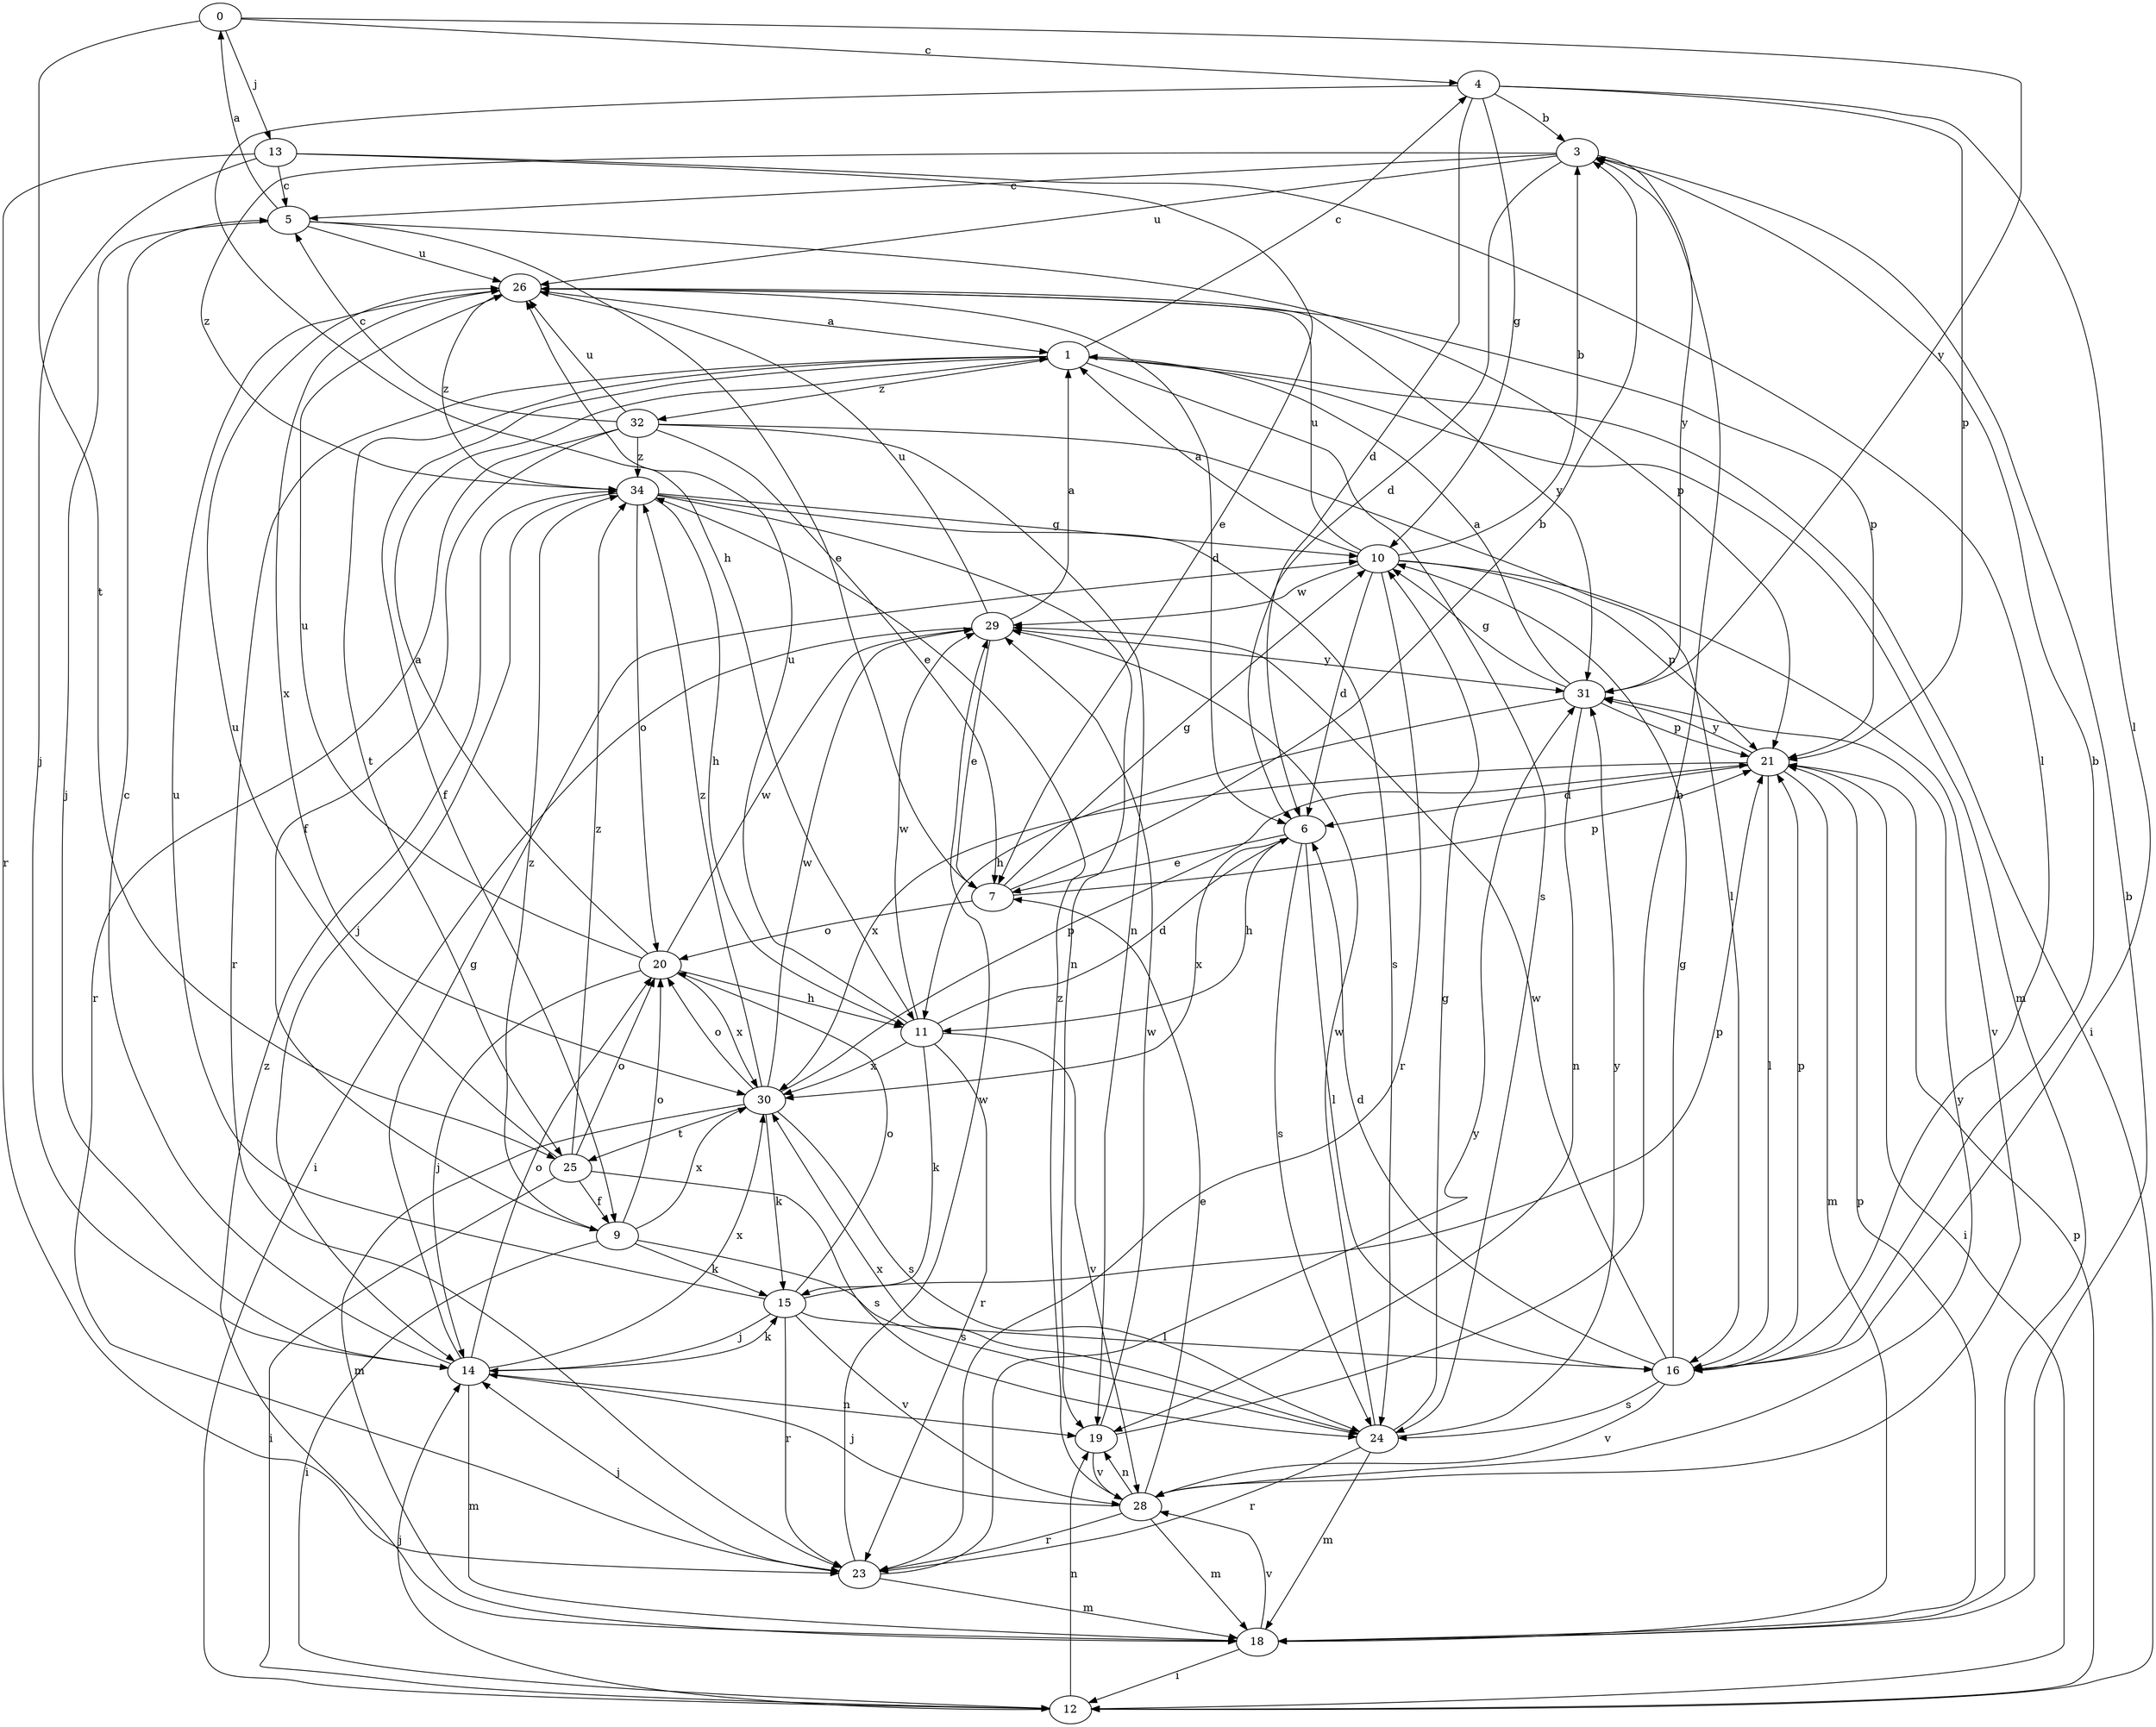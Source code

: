 strict digraph  {
0;
1;
3;
4;
5;
6;
7;
9;
10;
11;
12;
13;
14;
15;
16;
18;
19;
20;
21;
23;
24;
25;
26;
28;
29;
30;
31;
32;
34;
0 -> 4  [label=c];
0 -> 13  [label=j];
0 -> 25  [label=t];
0 -> 31  [label=y];
1 -> 4  [label=c];
1 -> 9  [label=f];
1 -> 12  [label=i];
1 -> 18  [label=m];
1 -> 23  [label=r];
1 -> 24  [label=s];
1 -> 25  [label=t];
1 -> 32  [label=z];
3 -> 5  [label=c];
3 -> 6  [label=d];
3 -> 26  [label=u];
3 -> 31  [label=y];
3 -> 34  [label=z];
4 -> 3  [label=b];
4 -> 6  [label=d];
4 -> 10  [label=g];
4 -> 11  [label=h];
4 -> 16  [label=l];
4 -> 21  [label=p];
5 -> 0  [label=a];
5 -> 7  [label=e];
5 -> 14  [label=j];
5 -> 21  [label=p];
5 -> 26  [label=u];
6 -> 7  [label=e];
6 -> 11  [label=h];
6 -> 16  [label=l];
6 -> 24  [label=s];
6 -> 30  [label=x];
7 -> 3  [label=b];
7 -> 10  [label=g];
7 -> 20  [label=o];
7 -> 21  [label=p];
9 -> 12  [label=i];
9 -> 15  [label=k];
9 -> 20  [label=o];
9 -> 24  [label=s];
9 -> 30  [label=x];
9 -> 34  [label=z];
10 -> 1  [label=a];
10 -> 3  [label=b];
10 -> 6  [label=d];
10 -> 21  [label=p];
10 -> 23  [label=r];
10 -> 26  [label=u];
10 -> 28  [label=v];
10 -> 29  [label=w];
11 -> 6  [label=d];
11 -> 15  [label=k];
11 -> 23  [label=r];
11 -> 26  [label=u];
11 -> 28  [label=v];
11 -> 29  [label=w];
11 -> 30  [label=x];
12 -> 14  [label=j];
12 -> 19  [label=n];
12 -> 21  [label=p];
13 -> 5  [label=c];
13 -> 7  [label=e];
13 -> 14  [label=j];
13 -> 16  [label=l];
13 -> 23  [label=r];
14 -> 5  [label=c];
14 -> 10  [label=g];
14 -> 15  [label=k];
14 -> 18  [label=m];
14 -> 19  [label=n];
14 -> 20  [label=o];
14 -> 30  [label=x];
15 -> 14  [label=j];
15 -> 16  [label=l];
15 -> 20  [label=o];
15 -> 21  [label=p];
15 -> 23  [label=r];
15 -> 26  [label=u];
15 -> 28  [label=v];
16 -> 3  [label=b];
16 -> 6  [label=d];
16 -> 10  [label=g];
16 -> 21  [label=p];
16 -> 24  [label=s];
16 -> 28  [label=v];
16 -> 29  [label=w];
18 -> 3  [label=b];
18 -> 12  [label=i];
18 -> 21  [label=p];
18 -> 28  [label=v];
18 -> 34  [label=z];
19 -> 3  [label=b];
19 -> 28  [label=v];
19 -> 29  [label=w];
20 -> 1  [label=a];
20 -> 11  [label=h];
20 -> 14  [label=j];
20 -> 26  [label=u];
20 -> 29  [label=w];
20 -> 30  [label=x];
21 -> 6  [label=d];
21 -> 12  [label=i];
21 -> 16  [label=l];
21 -> 18  [label=m];
21 -> 30  [label=x];
21 -> 31  [label=y];
23 -> 14  [label=j];
23 -> 18  [label=m];
23 -> 29  [label=w];
23 -> 31  [label=y];
24 -> 10  [label=g];
24 -> 18  [label=m];
24 -> 23  [label=r];
24 -> 29  [label=w];
24 -> 30  [label=x];
24 -> 31  [label=y];
25 -> 9  [label=f];
25 -> 12  [label=i];
25 -> 20  [label=o];
25 -> 24  [label=s];
25 -> 26  [label=u];
25 -> 34  [label=z];
26 -> 1  [label=a];
26 -> 6  [label=d];
26 -> 21  [label=p];
26 -> 30  [label=x];
26 -> 31  [label=y];
26 -> 34  [label=z];
28 -> 7  [label=e];
28 -> 14  [label=j];
28 -> 18  [label=m];
28 -> 19  [label=n];
28 -> 23  [label=r];
28 -> 31  [label=y];
28 -> 34  [label=z];
29 -> 1  [label=a];
29 -> 7  [label=e];
29 -> 12  [label=i];
29 -> 26  [label=u];
29 -> 31  [label=y];
30 -> 15  [label=k];
30 -> 18  [label=m];
30 -> 20  [label=o];
30 -> 21  [label=p];
30 -> 24  [label=s];
30 -> 25  [label=t];
30 -> 29  [label=w];
30 -> 34  [label=z];
31 -> 1  [label=a];
31 -> 10  [label=g];
31 -> 11  [label=h];
31 -> 19  [label=n];
31 -> 21  [label=p];
32 -> 5  [label=c];
32 -> 7  [label=e];
32 -> 9  [label=f];
32 -> 16  [label=l];
32 -> 19  [label=n];
32 -> 23  [label=r];
32 -> 26  [label=u];
32 -> 34  [label=z];
34 -> 10  [label=g];
34 -> 11  [label=h];
34 -> 14  [label=j];
34 -> 19  [label=n];
34 -> 20  [label=o];
34 -> 24  [label=s];
}

